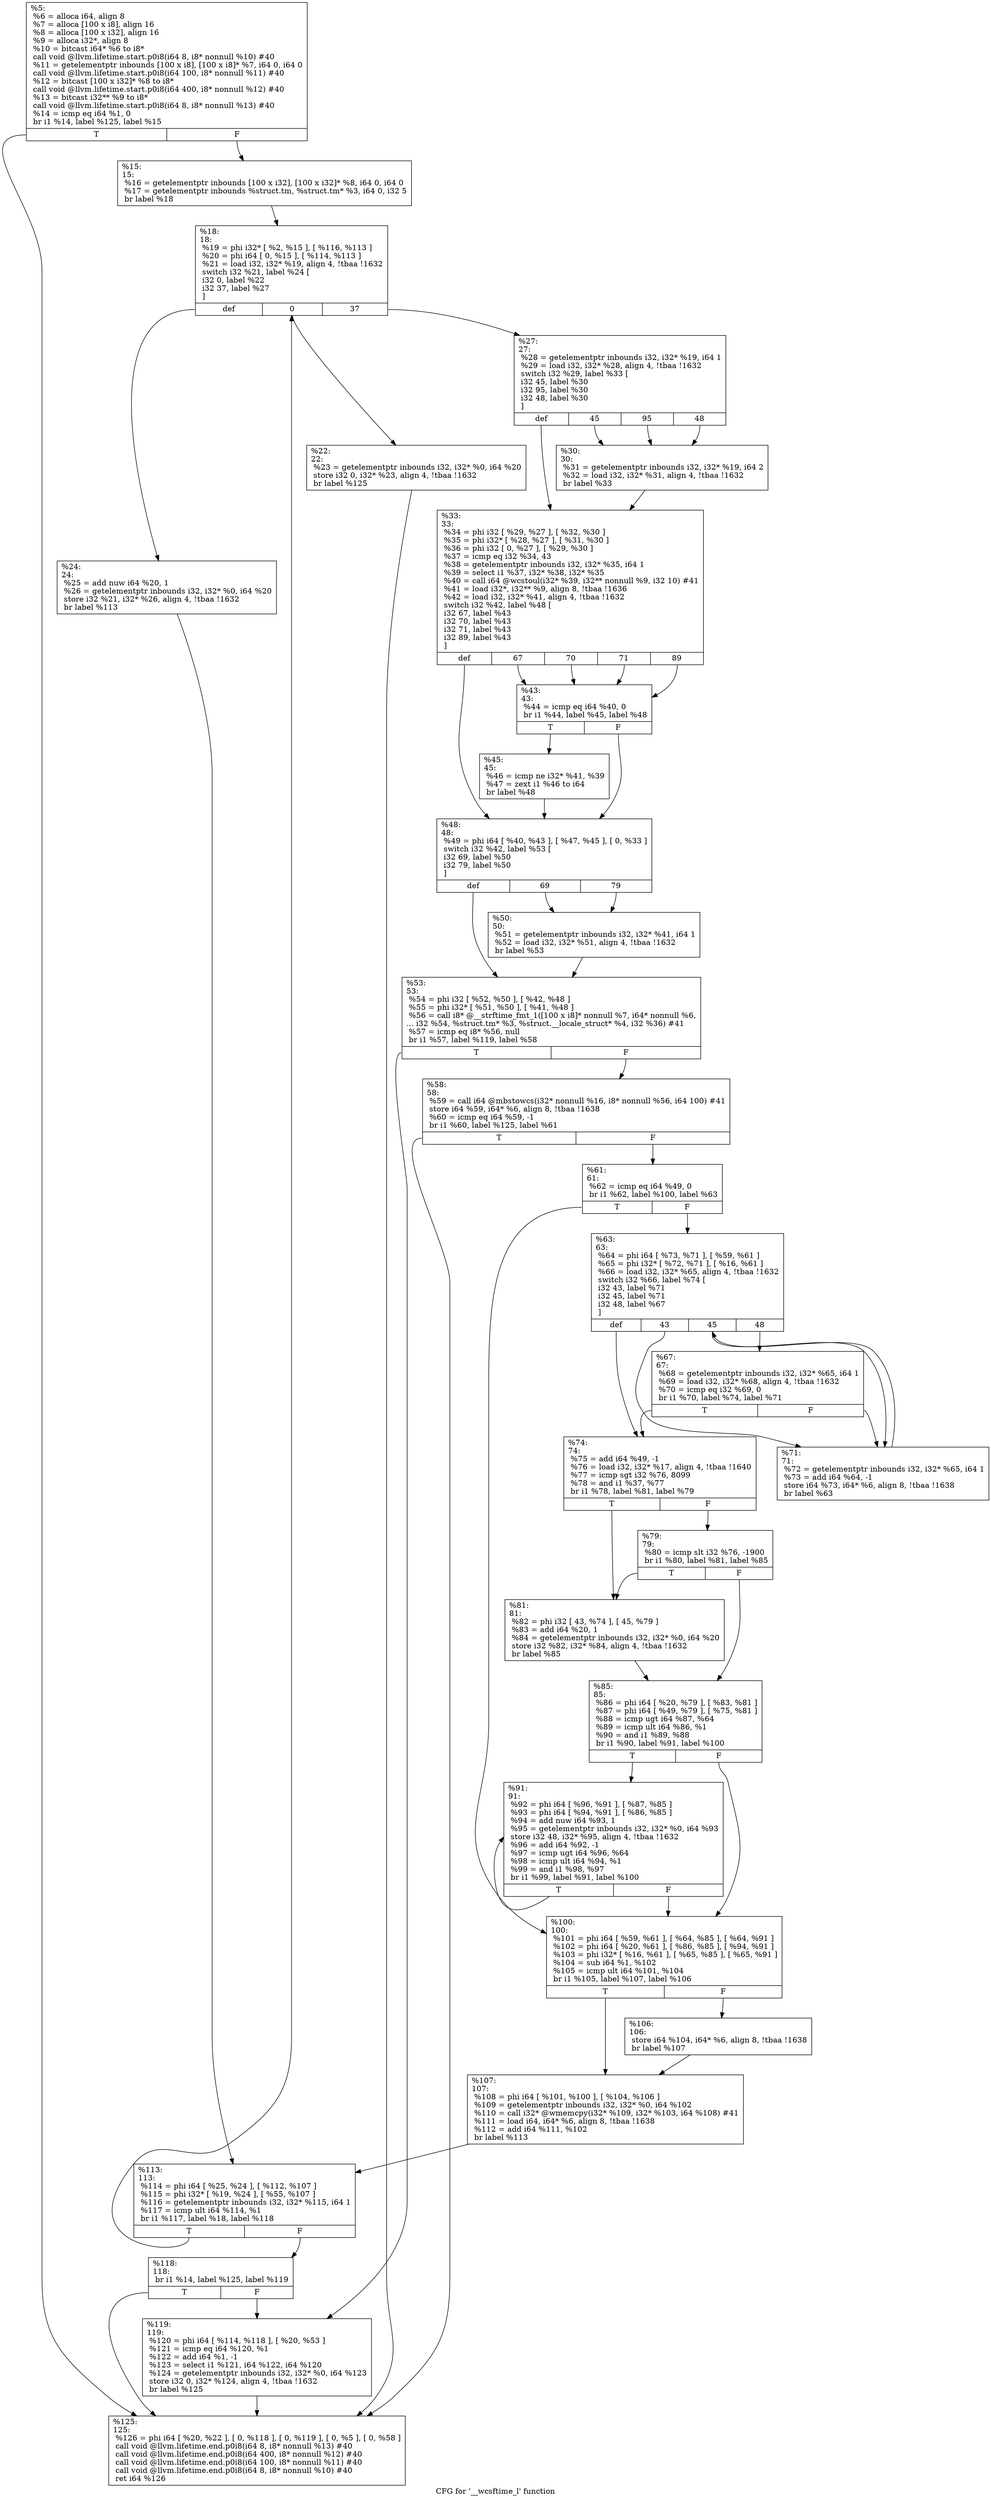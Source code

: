 digraph "CFG for '__wcsftime_l' function" {
	label="CFG for '__wcsftime_l' function";

	Node0x1815960 [shape=record,label="{%5:\l  %6 = alloca i64, align 8\l  %7 = alloca [100 x i8], align 16\l  %8 = alloca [100 x i32], align 16\l  %9 = alloca i32*, align 8\l  %10 = bitcast i64* %6 to i8*\l  call void @llvm.lifetime.start.p0i8(i64 8, i8* nonnull %10) #40\l  %11 = getelementptr inbounds [100 x i8], [100 x i8]* %7, i64 0, i64 0\l  call void @llvm.lifetime.start.p0i8(i64 100, i8* nonnull %11) #40\l  %12 = bitcast [100 x i32]* %8 to i8*\l  call void @llvm.lifetime.start.p0i8(i64 400, i8* nonnull %12) #40\l  %13 = bitcast i32** %9 to i8*\l  call void @llvm.lifetime.start.p0i8(i64 8, i8* nonnull %13) #40\l  %14 = icmp eq i64 %1, 0\l  br i1 %14, label %125, label %15\l|{<s0>T|<s1>F}}"];
	Node0x1815960:s0 -> Node0x1816440;
	Node0x1815960:s1 -> Node0x1815b80;
	Node0x1815b80 [shape=record,label="{%15:\l15:                                               \l  %16 = getelementptr inbounds [100 x i32], [100 x i32]* %8, i64 0, i64 0\l  %17 = getelementptr inbounds %struct.tm, %struct.tm* %3, i64 0, i32 5\l  br label %18\l}"];
	Node0x1815b80 -> Node0x1815bd0;
	Node0x1815bd0 [shape=record,label="{%18:\l18:                                               \l  %19 = phi i32* [ %2, %15 ], [ %116, %113 ]\l  %20 = phi i64 [ 0, %15 ], [ %114, %113 ]\l  %21 = load i32, i32* %19, align 4, !tbaa !1632\l  switch i32 %21, label %24 [\l    i32 0, label %22\l    i32 37, label %27\l  ]\l|{<s0>def|<s1>0|<s2>37}}"];
	Node0x1815bd0:s0 -> Node0x1815c70;
	Node0x1815bd0:s1 -> Node0x1815c20;
	Node0x1815bd0:s2 -> Node0x1815cc0;
	Node0x1815c20 [shape=record,label="{%22:\l22:                                               \l  %23 = getelementptr inbounds i32, i32* %0, i64 %20\l  store i32 0, i32* %23, align 4, !tbaa !1632\l  br label %125\l}"];
	Node0x1815c20 -> Node0x1816440;
	Node0x1815c70 [shape=record,label="{%24:\l24:                                               \l  %25 = add nuw i64 %20, 1\l  %26 = getelementptr inbounds i32, i32* %0, i64 %20\l  store i32 %21, i32* %26, align 4, !tbaa !1632\l  br label %113\l}"];
	Node0x1815c70 -> Node0x1816350;
	Node0x1815cc0 [shape=record,label="{%27:\l27:                                               \l  %28 = getelementptr inbounds i32, i32* %19, i64 1\l  %29 = load i32, i32* %28, align 4, !tbaa !1632\l  switch i32 %29, label %33 [\l    i32 45, label %30\l    i32 95, label %30\l    i32 48, label %30\l  ]\l|{<s0>def|<s1>45|<s2>95|<s3>48}}"];
	Node0x1815cc0:s0 -> Node0x1815d60;
	Node0x1815cc0:s1 -> Node0x1815d10;
	Node0x1815cc0:s2 -> Node0x1815d10;
	Node0x1815cc0:s3 -> Node0x1815d10;
	Node0x1815d10 [shape=record,label="{%30:\l30:                                               \l  %31 = getelementptr inbounds i32, i32* %19, i64 2\l  %32 = load i32, i32* %31, align 4, !tbaa !1632\l  br label %33\l}"];
	Node0x1815d10 -> Node0x1815d60;
	Node0x1815d60 [shape=record,label="{%33:\l33:                                               \l  %34 = phi i32 [ %29, %27 ], [ %32, %30 ]\l  %35 = phi i32* [ %28, %27 ], [ %31, %30 ]\l  %36 = phi i32 [ 0, %27 ], [ %29, %30 ]\l  %37 = icmp eq i32 %34, 43\l  %38 = getelementptr inbounds i32, i32* %35, i64 1\l  %39 = select i1 %37, i32* %38, i32* %35\l  %40 = call i64 @wcstoul(i32* %39, i32** nonnull %9, i32 10) #41\l  %41 = load i32*, i32** %9, align 8, !tbaa !1636\l  %42 = load i32, i32* %41, align 4, !tbaa !1632\l  switch i32 %42, label %48 [\l    i32 67, label %43\l    i32 70, label %43\l    i32 71, label %43\l    i32 89, label %43\l  ]\l|{<s0>def|<s1>67|<s2>70|<s3>71|<s4>89}}"];
	Node0x1815d60:s0 -> Node0x1815e50;
	Node0x1815d60:s1 -> Node0x1815db0;
	Node0x1815d60:s2 -> Node0x1815db0;
	Node0x1815d60:s3 -> Node0x1815db0;
	Node0x1815d60:s4 -> Node0x1815db0;
	Node0x1815db0 [shape=record,label="{%43:\l43:                                               \l  %44 = icmp eq i64 %40, 0\l  br i1 %44, label %45, label %48\l|{<s0>T|<s1>F}}"];
	Node0x1815db0:s0 -> Node0x1815e00;
	Node0x1815db0:s1 -> Node0x1815e50;
	Node0x1815e00 [shape=record,label="{%45:\l45:                                               \l  %46 = icmp ne i32* %41, %39\l  %47 = zext i1 %46 to i64\l  br label %48\l}"];
	Node0x1815e00 -> Node0x1815e50;
	Node0x1815e50 [shape=record,label="{%48:\l48:                                               \l  %49 = phi i64 [ %40, %43 ], [ %47, %45 ], [ 0, %33 ]\l  switch i32 %42, label %53 [\l    i32 69, label %50\l    i32 79, label %50\l  ]\l|{<s0>def|<s1>69|<s2>79}}"];
	Node0x1815e50:s0 -> Node0x1815ef0;
	Node0x1815e50:s1 -> Node0x1815ea0;
	Node0x1815e50:s2 -> Node0x1815ea0;
	Node0x1815ea0 [shape=record,label="{%50:\l50:                                               \l  %51 = getelementptr inbounds i32, i32* %41, i64 1\l  %52 = load i32, i32* %51, align 4, !tbaa !1632\l  br label %53\l}"];
	Node0x1815ea0 -> Node0x1815ef0;
	Node0x1815ef0 [shape=record,label="{%53:\l53:                                               \l  %54 = phi i32 [ %52, %50 ], [ %42, %48 ]\l  %55 = phi i32* [ %51, %50 ], [ %41, %48 ]\l  %56 = call i8* @__strftime_fmt_1([100 x i8]* nonnull %7, i64* nonnull %6,\l... i32 %54, %struct.tm* %3, %struct.__locale_struct* %4, i32 %36) #41\l  %57 = icmp eq i8* %56, null\l  br i1 %57, label %119, label %58\l|{<s0>T|<s1>F}}"];
	Node0x1815ef0:s0 -> Node0x18163f0;
	Node0x1815ef0:s1 -> Node0x1815f40;
	Node0x1815f40 [shape=record,label="{%58:\l58:                                               \l  %59 = call i64 @mbstowcs(i32* nonnull %16, i8* nonnull %56, i64 100) #41\l  store i64 %59, i64* %6, align 8, !tbaa !1638\l  %60 = icmp eq i64 %59, -1\l  br i1 %60, label %125, label %61\l|{<s0>T|<s1>F}}"];
	Node0x1815f40:s0 -> Node0x1816440;
	Node0x1815f40:s1 -> Node0x1815f90;
	Node0x1815f90 [shape=record,label="{%61:\l61:                                               \l  %62 = icmp eq i64 %49, 0\l  br i1 %62, label %100, label %63\l|{<s0>T|<s1>F}}"];
	Node0x1815f90:s0 -> Node0x1816260;
	Node0x1815f90:s1 -> Node0x1815fe0;
	Node0x1815fe0 [shape=record,label="{%63:\l63:                                               \l  %64 = phi i64 [ %73, %71 ], [ %59, %61 ]\l  %65 = phi i32* [ %72, %71 ], [ %16, %61 ]\l  %66 = load i32, i32* %65, align 4, !tbaa !1632\l  switch i32 %66, label %74 [\l    i32 43, label %71\l    i32 45, label %71\l    i32 48, label %67\l  ]\l|{<s0>def|<s1>43|<s2>45|<s3>48}}"];
	Node0x1815fe0:s0 -> Node0x18160d0;
	Node0x1815fe0:s1 -> Node0x1816080;
	Node0x1815fe0:s2 -> Node0x1816080;
	Node0x1815fe0:s3 -> Node0x1816030;
	Node0x1816030 [shape=record,label="{%67:\l67:                                               \l  %68 = getelementptr inbounds i32, i32* %65, i64 1\l  %69 = load i32, i32* %68, align 4, !tbaa !1632\l  %70 = icmp eq i32 %69, 0\l  br i1 %70, label %74, label %71\l|{<s0>T|<s1>F}}"];
	Node0x1816030:s0 -> Node0x18160d0;
	Node0x1816030:s1 -> Node0x1816080;
	Node0x1816080 [shape=record,label="{%71:\l71:                                               \l  %72 = getelementptr inbounds i32, i32* %65, i64 1\l  %73 = add i64 %64, -1\l  store i64 %73, i64* %6, align 8, !tbaa !1638\l  br label %63\l}"];
	Node0x1816080 -> Node0x1815fe0;
	Node0x18160d0 [shape=record,label="{%74:\l74:                                               \l  %75 = add i64 %49, -1\l  %76 = load i32, i32* %17, align 4, !tbaa !1640\l  %77 = icmp sgt i32 %76, 8099\l  %78 = and i1 %37, %77\l  br i1 %78, label %81, label %79\l|{<s0>T|<s1>F}}"];
	Node0x18160d0:s0 -> Node0x1816170;
	Node0x18160d0:s1 -> Node0x1816120;
	Node0x1816120 [shape=record,label="{%79:\l79:                                               \l  %80 = icmp slt i32 %76, -1900\l  br i1 %80, label %81, label %85\l|{<s0>T|<s1>F}}"];
	Node0x1816120:s0 -> Node0x1816170;
	Node0x1816120:s1 -> Node0x18161c0;
	Node0x1816170 [shape=record,label="{%81:\l81:                                               \l  %82 = phi i32 [ 43, %74 ], [ 45, %79 ]\l  %83 = add i64 %20, 1\l  %84 = getelementptr inbounds i32, i32* %0, i64 %20\l  store i32 %82, i32* %84, align 4, !tbaa !1632\l  br label %85\l}"];
	Node0x1816170 -> Node0x18161c0;
	Node0x18161c0 [shape=record,label="{%85:\l85:                                               \l  %86 = phi i64 [ %20, %79 ], [ %83, %81 ]\l  %87 = phi i64 [ %49, %79 ], [ %75, %81 ]\l  %88 = icmp ugt i64 %87, %64\l  %89 = icmp ult i64 %86, %1\l  %90 = and i1 %89, %88\l  br i1 %90, label %91, label %100\l|{<s0>T|<s1>F}}"];
	Node0x18161c0:s0 -> Node0x1816210;
	Node0x18161c0:s1 -> Node0x1816260;
	Node0x1816210 [shape=record,label="{%91:\l91:                                               \l  %92 = phi i64 [ %96, %91 ], [ %87, %85 ]\l  %93 = phi i64 [ %94, %91 ], [ %86, %85 ]\l  %94 = add nuw i64 %93, 1\l  %95 = getelementptr inbounds i32, i32* %0, i64 %93\l  store i32 48, i32* %95, align 4, !tbaa !1632\l  %96 = add i64 %92, -1\l  %97 = icmp ugt i64 %96, %64\l  %98 = icmp ult i64 %94, %1\l  %99 = and i1 %98, %97\l  br i1 %99, label %91, label %100\l|{<s0>T|<s1>F}}"];
	Node0x1816210:s0 -> Node0x1816210;
	Node0x1816210:s1 -> Node0x1816260;
	Node0x1816260 [shape=record,label="{%100:\l100:                                              \l  %101 = phi i64 [ %59, %61 ], [ %64, %85 ], [ %64, %91 ]\l  %102 = phi i64 [ %20, %61 ], [ %86, %85 ], [ %94, %91 ]\l  %103 = phi i32* [ %16, %61 ], [ %65, %85 ], [ %65, %91 ]\l  %104 = sub i64 %1, %102\l  %105 = icmp ult i64 %101, %104\l  br i1 %105, label %107, label %106\l|{<s0>T|<s1>F}}"];
	Node0x1816260:s0 -> Node0x1816300;
	Node0x1816260:s1 -> Node0x18162b0;
	Node0x18162b0 [shape=record,label="{%106:\l106:                                              \l  store i64 %104, i64* %6, align 8, !tbaa !1638\l  br label %107\l}"];
	Node0x18162b0 -> Node0x1816300;
	Node0x1816300 [shape=record,label="{%107:\l107:                                              \l  %108 = phi i64 [ %101, %100 ], [ %104, %106 ]\l  %109 = getelementptr inbounds i32, i32* %0, i64 %102\l  %110 = call i32* @wmemcpy(i32* %109, i32* %103, i64 %108) #41\l  %111 = load i64, i64* %6, align 8, !tbaa !1638\l  %112 = add i64 %111, %102\l  br label %113\l}"];
	Node0x1816300 -> Node0x1816350;
	Node0x1816350 [shape=record,label="{%113:\l113:                                              \l  %114 = phi i64 [ %25, %24 ], [ %112, %107 ]\l  %115 = phi i32* [ %19, %24 ], [ %55, %107 ]\l  %116 = getelementptr inbounds i32, i32* %115, i64 1\l  %117 = icmp ult i64 %114, %1\l  br i1 %117, label %18, label %118\l|{<s0>T|<s1>F}}"];
	Node0x1816350:s0 -> Node0x1815bd0;
	Node0x1816350:s1 -> Node0x18163a0;
	Node0x18163a0 [shape=record,label="{%118:\l118:                                              \l  br i1 %14, label %125, label %119\l|{<s0>T|<s1>F}}"];
	Node0x18163a0:s0 -> Node0x1816440;
	Node0x18163a0:s1 -> Node0x18163f0;
	Node0x18163f0 [shape=record,label="{%119:\l119:                                              \l  %120 = phi i64 [ %114, %118 ], [ %20, %53 ]\l  %121 = icmp eq i64 %120, %1\l  %122 = add i64 %1, -1\l  %123 = select i1 %121, i64 %122, i64 %120\l  %124 = getelementptr inbounds i32, i32* %0, i64 %123\l  store i32 0, i32* %124, align 4, !tbaa !1632\l  br label %125\l}"];
	Node0x18163f0 -> Node0x1816440;
	Node0x1816440 [shape=record,label="{%125:\l125:                                              \l  %126 = phi i64 [ %20, %22 ], [ 0, %118 ], [ 0, %119 ], [ 0, %5 ], [ 0, %58 ]\l  call void @llvm.lifetime.end.p0i8(i64 8, i8* nonnull %13) #40\l  call void @llvm.lifetime.end.p0i8(i64 400, i8* nonnull %12) #40\l  call void @llvm.lifetime.end.p0i8(i64 100, i8* nonnull %11) #40\l  call void @llvm.lifetime.end.p0i8(i64 8, i8* nonnull %10) #40\l  ret i64 %126\l}"];
}

